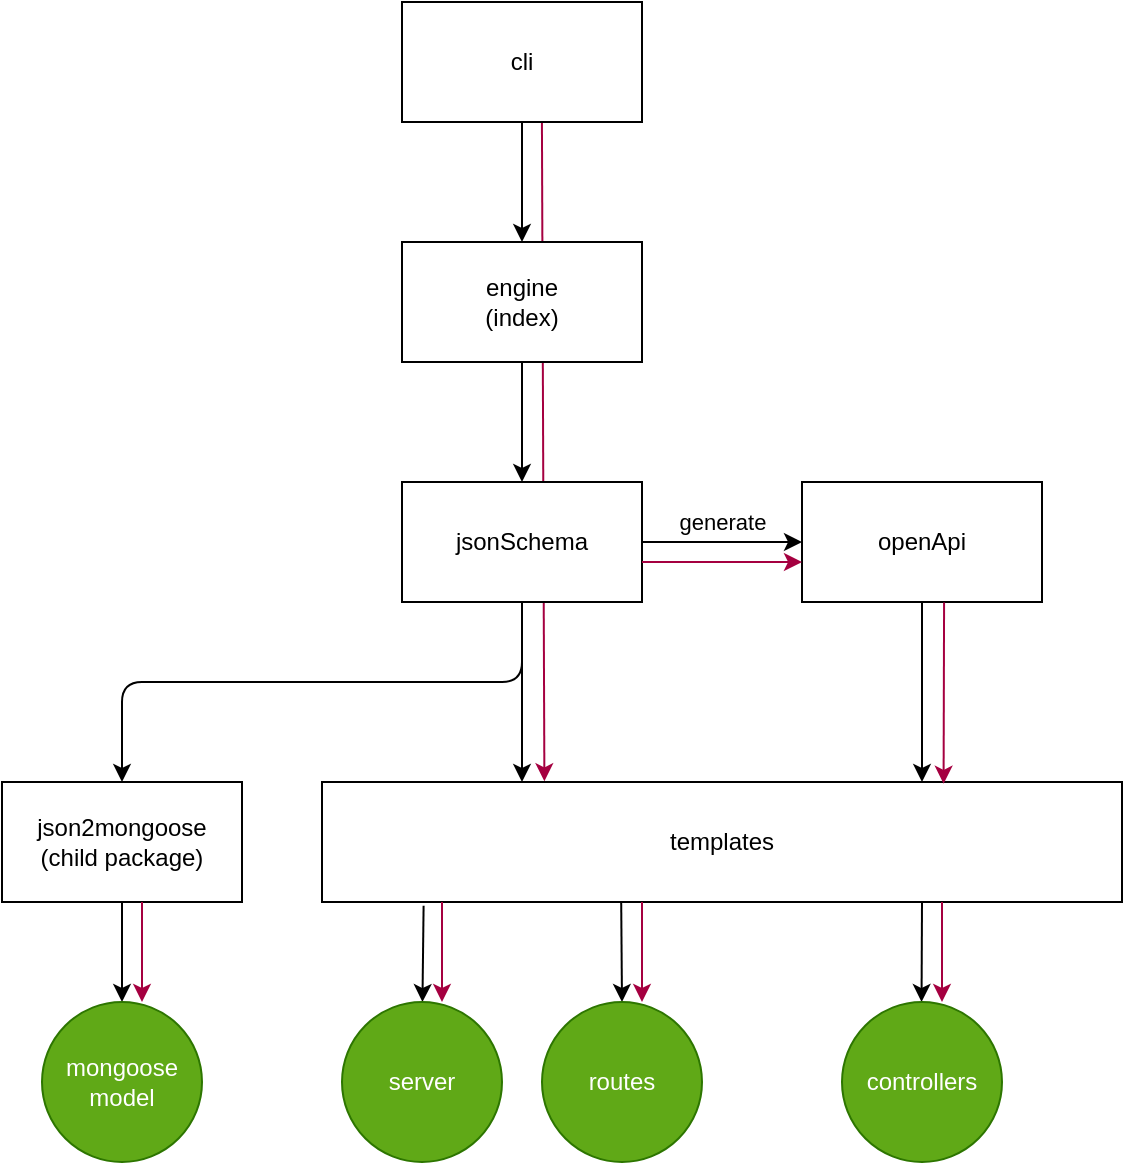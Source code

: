 <mxfile>
    <diagram id="GkbHEiNQI5GhD6gRI8rd" name="Page-1">
        <mxGraphModel dx="885" dy="350" grid="1" gridSize="10" guides="1" tooltips="1" connect="1" arrows="1" fold="1" page="1" pageScale="1" pageWidth="850" pageHeight="1100" math="0" shadow="0">
            <root>
                <mxCell id="0"/>
                <mxCell id="1" parent="0"/>
                <mxCell id="5" value="" style="edgeStyle=none;html=1;" parent="1" source="2" target="4" edge="1">
                    <mxGeometry relative="1" as="geometry"/>
                </mxCell>
                <mxCell id="48" style="edgeStyle=none;html=1;exitX=0.583;exitY=0.985;exitDx=0;exitDy=0;entryX=0.278;entryY=-0.006;entryDx=0;entryDy=0;entryPerimeter=0;exitPerimeter=0;fillColor=#d80073;strokeColor=#A50040;" edge="1" parent="1" source="2" target="22">
                    <mxGeometry relative="1" as="geometry"/>
                </mxCell>
                <mxCell id="2" value="cli" style="rounded=0;whiteSpace=wrap;html=1;" parent="1" vertex="1">
                    <mxGeometry x="360" y="40" width="120" height="60" as="geometry"/>
                </mxCell>
                <mxCell id="44" value="" style="edgeStyle=none;html=1;" parent="1" source="4" target="13" edge="1">
                    <mxGeometry relative="1" as="geometry"/>
                </mxCell>
                <mxCell id="4" value="engine &lt;br&gt;(index)" style="rounded=0;whiteSpace=wrap;html=1;" parent="1" vertex="1">
                    <mxGeometry x="360" y="160" width="120" height="60" as="geometry"/>
                </mxCell>
                <mxCell id="30" value="" style="edgeStyle=none;html=1;" parent="1" source="6" target="29" edge="1">
                    <mxGeometry relative="1" as="geometry"/>
                </mxCell>
                <mxCell id="6" value="json2mongoose&lt;br&gt;(child package)" style="rounded=0;whiteSpace=wrap;html=1;" parent="1" vertex="1">
                    <mxGeometry x="160" y="430" width="120" height="60" as="geometry"/>
                </mxCell>
                <mxCell id="21" value="generate" style="edgeStyle=none;html=1;" parent="1" source="13" target="15" edge="1">
                    <mxGeometry y="10" relative="1" as="geometry">
                        <mxPoint as="offset"/>
                    </mxGeometry>
                </mxCell>
                <mxCell id="24" value="" style="edgeStyle=none;html=1;entryX=0.25;entryY=0;entryDx=0;entryDy=0;" parent="1" source="13" target="22" edge="1">
                    <mxGeometry relative="1" as="geometry"/>
                </mxCell>
                <mxCell id="43" style="edgeStyle=none;html=1;" parent="1" source="13" target="6" edge="1">
                    <mxGeometry relative="1" as="geometry">
                        <Array as="points">
                            <mxPoint x="420" y="380"/>
                            <mxPoint x="220" y="380"/>
                        </Array>
                    </mxGeometry>
                </mxCell>
                <mxCell id="13" value="jsonSchema" style="rounded=0;whiteSpace=wrap;html=1;" parent="1" vertex="1">
                    <mxGeometry x="360" y="280" width="120" height="60" as="geometry"/>
                </mxCell>
                <mxCell id="42" style="edgeStyle=none;html=1;entryX=0.75;entryY=0;entryDx=0;entryDy=0;" parent="1" source="15" target="22" edge="1">
                    <mxGeometry relative="1" as="geometry">
                        <mxPoint x="740" y="560" as="targetPoint"/>
                    </mxGeometry>
                </mxCell>
                <mxCell id="15" value="openApi" style="rounded=0;whiteSpace=wrap;html=1;" parent="1" vertex="1">
                    <mxGeometry x="560" y="280" width="120" height="60" as="geometry"/>
                </mxCell>
                <mxCell id="32" value="" style="edgeStyle=none;html=1;exitX=0.127;exitY=1.032;exitDx=0;exitDy=0;exitPerimeter=0;" parent="1" source="22" target="31" edge="1">
                    <mxGeometry relative="1" as="geometry"/>
                </mxCell>
                <mxCell id="40" style="edgeStyle=none;html=1;exitX=0.75;exitY=1;exitDx=0;exitDy=0;" parent="1" source="22" target="35" edge="1">
                    <mxGeometry relative="1" as="geometry"/>
                </mxCell>
                <mxCell id="46" style="edgeStyle=none;html=1;exitX=0.374;exitY=1.005;exitDx=0;exitDy=0;exitPerimeter=0;" parent="1" source="22" target="33" edge="1">
                    <mxGeometry relative="1" as="geometry"/>
                </mxCell>
                <mxCell id="22" value="templates" style="rounded=0;whiteSpace=wrap;html=1;" parent="1" vertex="1">
                    <mxGeometry x="320" y="430" width="400" height="60" as="geometry"/>
                </mxCell>
                <mxCell id="29" value="mongoose model" style="ellipse;whiteSpace=wrap;html=1;rounded=0;fillColor=#60a917;fontColor=#ffffff;strokeColor=#2D7600;" parent="1" vertex="1">
                    <mxGeometry x="180" y="540" width="80" height="80" as="geometry"/>
                </mxCell>
                <mxCell id="31" value="server" style="ellipse;whiteSpace=wrap;html=1;rounded=0;fillColor=#60a917;fontColor=#ffffff;strokeColor=#2D7600;" parent="1" vertex="1">
                    <mxGeometry x="330" y="540" width="80" height="80" as="geometry"/>
                </mxCell>
                <mxCell id="33" value="routes" style="ellipse;whiteSpace=wrap;html=1;rounded=0;fillColor=#60a917;fontColor=#ffffff;strokeColor=#2D7600;" parent="1" vertex="1">
                    <mxGeometry x="430" y="540" width="80" height="80" as="geometry"/>
                </mxCell>
                <mxCell id="35" value="controllers" style="ellipse;whiteSpace=wrap;html=1;rounded=0;fillColor=#60a917;fontColor=#ffffff;strokeColor=#2D7600;" parent="1" vertex="1">
                    <mxGeometry x="580" y="540" width="80" height="80" as="geometry"/>
                </mxCell>
                <mxCell id="51" style="edgeStyle=none;html=1;exitX=1;exitY=0.75;exitDx=0;exitDy=0;entryX=0;entryY=0.75;entryDx=0;entryDy=0;fillColor=#d80073;strokeColor=#A50040;" edge="1" parent="1">
                    <mxGeometry relative="1" as="geometry">
                        <mxPoint x="480" y="320" as="sourcePoint"/>
                        <mxPoint x="560" y="320" as="targetPoint"/>
                    </mxGeometry>
                </mxCell>
                <mxCell id="52" style="edgeStyle=none;html=1;exitX=0.592;exitY=1.004;exitDx=0;exitDy=0;fillColor=#d80073;strokeColor=#A50040;exitPerimeter=0;entryX=0.777;entryY=0.015;entryDx=0;entryDy=0;entryPerimeter=0;" edge="1" parent="1" source="15" target="22">
                    <mxGeometry relative="1" as="geometry">
                        <mxPoint x="490" y="330" as="sourcePoint"/>
                        <mxPoint x="631" y="420" as="targetPoint"/>
                    </mxGeometry>
                </mxCell>
                <mxCell id="53" style="edgeStyle=none;html=1;exitX=0.416;exitY=0.998;exitDx=0;exitDy=0;fillColor=#d80073;strokeColor=#A50040;exitPerimeter=0;" edge="1" parent="1">
                    <mxGeometry relative="1" as="geometry">
                        <mxPoint x="630.0" y="490.0" as="sourcePoint"/>
                        <mxPoint x="630" y="540" as="targetPoint"/>
                    </mxGeometry>
                </mxCell>
                <mxCell id="54" style="edgeStyle=none;html=1;exitX=0.416;exitY=0.998;exitDx=0;exitDy=0;fillColor=#d80073;strokeColor=#A50040;exitPerimeter=0;" edge="1" parent="1">
                    <mxGeometry relative="1" as="geometry">
                        <mxPoint x="480.0" y="490.0" as="sourcePoint"/>
                        <mxPoint x="480.0" y="540" as="targetPoint"/>
                    </mxGeometry>
                </mxCell>
                <mxCell id="55" style="edgeStyle=none;html=1;exitX=0.416;exitY=0.998;exitDx=0;exitDy=0;fillColor=#d80073;strokeColor=#A50040;exitPerimeter=0;" edge="1" parent="1">
                    <mxGeometry relative="1" as="geometry">
                        <mxPoint x="380.0" y="490.0" as="sourcePoint"/>
                        <mxPoint x="380.0" y="540" as="targetPoint"/>
                    </mxGeometry>
                </mxCell>
                <mxCell id="56" style="edgeStyle=none;html=1;exitX=0.416;exitY=0.998;exitDx=0;exitDy=0;fillColor=#d80073;strokeColor=#A50040;exitPerimeter=0;" edge="1" parent="1">
                    <mxGeometry relative="1" as="geometry">
                        <mxPoint x="230.0" y="490.0" as="sourcePoint"/>
                        <mxPoint x="230.0" y="540" as="targetPoint"/>
                    </mxGeometry>
                </mxCell>
            </root>
        </mxGraphModel>
    </diagram>
</mxfile>